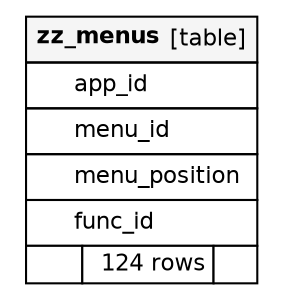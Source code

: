 // dot 2.40 on Mac OS X 10.12.6
// SchemaSpy rev Unknown
digraph "zz_menus" {
  graph [
    rankdir="RL"
    bgcolor="#ffffff"
    nodesep="0.18"
    ranksep="0.46"
    fontname="Helvetica"
    fontsize="11"
    ration="compress"
  ];
  node [
    fontname="Helvetica"
    fontsize="11"
    shape="plaintext"
  ];
  edge [
    arrowsize="0.8"
  ];
  "zz_menus" [
   label=<
    <TABLE BORDER="0" CELLBORDER="1" CELLSPACING="0" BGCOLOR="#ffffff">
      <TR><TD COLSPAN="3"  BGCOLOR="#f5f5f5"><TABLE BORDER="0" CELLSPACING="0"><TR><TD ALIGN="LEFT"><B>zz_menus</B></TD><TD ALIGN="RIGHT">[table]</TD></TR></TABLE></TD></TR>
      <TR><TD PORT="app_id" COLSPAN="3" ALIGN="LEFT"><TABLE BORDER="0" CELLSPACING="0" ALIGN="LEFT"><TR ALIGN="LEFT"><TD ALIGN="LEFT" FIXEDSIZE="TRUE" WIDTH="15" HEIGHT="16"></TD><TD ALIGN="LEFT" FIXEDSIZE="TRUE" WIDTH="85" HEIGHT="16">app_id</TD></TR></TABLE></TD></TR>
      <TR><TD PORT="menu_id" COLSPAN="3" ALIGN="LEFT"><TABLE BORDER="0" CELLSPACING="0" ALIGN="LEFT"><TR ALIGN="LEFT"><TD ALIGN="LEFT" FIXEDSIZE="TRUE" WIDTH="15" HEIGHT="16"></TD><TD ALIGN="LEFT" FIXEDSIZE="TRUE" WIDTH="85" HEIGHT="16">menu_id</TD></TR></TABLE></TD></TR>
      <TR><TD PORT="menu_position" COLSPAN="3" ALIGN="LEFT"><TABLE BORDER="0" CELLSPACING="0" ALIGN="LEFT"><TR ALIGN="LEFT"><TD ALIGN="LEFT" FIXEDSIZE="TRUE" WIDTH="15" HEIGHT="16"></TD><TD ALIGN="LEFT" FIXEDSIZE="TRUE" WIDTH="85" HEIGHT="16">menu_position</TD></TR></TABLE></TD></TR>
      <TR><TD PORT="func_id" COLSPAN="3" BGCOLOR="#ffffff" ALIGN="LEFT"><TABLE BORDER="0" CELLSPACING="0" ALIGN="LEFT"><TR ALIGN="LEFT"><TD ALIGN="LEFT" FIXEDSIZE="TRUE" WIDTH="15" HEIGHT="16"></TD><TD ALIGN="LEFT" FIXEDSIZE="TRUE" WIDTH="85" HEIGHT="16">func_id</TD></TR></TABLE></TD></TR>
      <TR><TD ALIGN="LEFT" BGCOLOR="#ffffff">  </TD><TD ALIGN="RIGHT" BGCOLOR="#ffffff">124 rows</TD><TD ALIGN="RIGHT" BGCOLOR="#ffffff">  </TD></TR>
    </TABLE>>
    URL="tables/zz_menus.html"
    tooltip="zz_menus"
  ];
}
